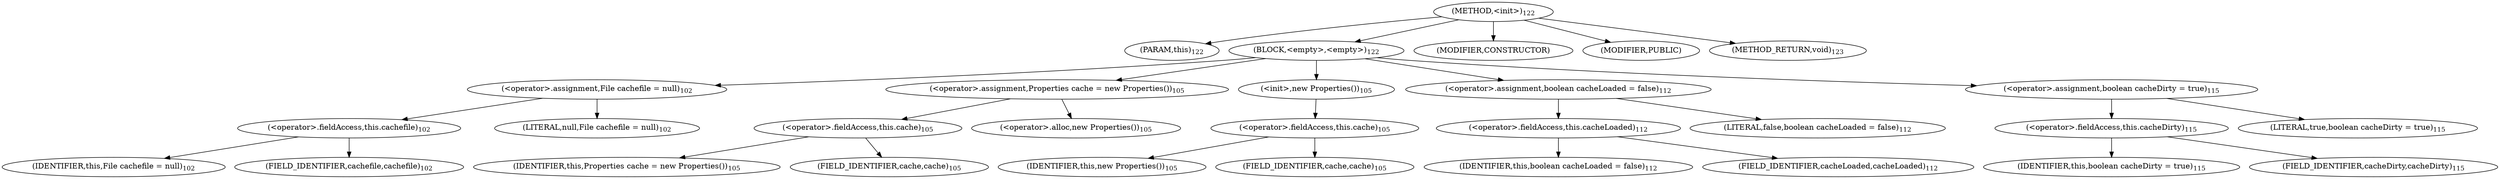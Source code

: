 digraph "&lt;init&gt;" {  
"45" [label = <(METHOD,&lt;init&gt;)<SUB>122</SUB>> ]
"46" [label = <(PARAM,this)<SUB>122</SUB>> ]
"47" [label = <(BLOCK,&lt;empty&gt;,&lt;empty&gt;)<SUB>122</SUB>> ]
"48" [label = <(&lt;operator&gt;.assignment,File cachefile = null)<SUB>102</SUB>> ]
"49" [label = <(&lt;operator&gt;.fieldAccess,this.cachefile)<SUB>102</SUB>> ]
"50" [label = <(IDENTIFIER,this,File cachefile = null)<SUB>102</SUB>> ]
"51" [label = <(FIELD_IDENTIFIER,cachefile,cachefile)<SUB>102</SUB>> ]
"52" [label = <(LITERAL,null,File cachefile = null)<SUB>102</SUB>> ]
"53" [label = <(&lt;operator&gt;.assignment,Properties cache = new Properties())<SUB>105</SUB>> ]
"54" [label = <(&lt;operator&gt;.fieldAccess,this.cache)<SUB>105</SUB>> ]
"55" [label = <(IDENTIFIER,this,Properties cache = new Properties())<SUB>105</SUB>> ]
"56" [label = <(FIELD_IDENTIFIER,cache,cache)<SUB>105</SUB>> ]
"57" [label = <(&lt;operator&gt;.alloc,new Properties())<SUB>105</SUB>> ]
"58" [label = <(&lt;init&gt;,new Properties())<SUB>105</SUB>> ]
"59" [label = <(&lt;operator&gt;.fieldAccess,this.cache)<SUB>105</SUB>> ]
"60" [label = <(IDENTIFIER,this,new Properties())<SUB>105</SUB>> ]
"61" [label = <(FIELD_IDENTIFIER,cache,cache)<SUB>105</SUB>> ]
"62" [label = <(&lt;operator&gt;.assignment,boolean cacheLoaded = false)<SUB>112</SUB>> ]
"63" [label = <(&lt;operator&gt;.fieldAccess,this.cacheLoaded)<SUB>112</SUB>> ]
"64" [label = <(IDENTIFIER,this,boolean cacheLoaded = false)<SUB>112</SUB>> ]
"65" [label = <(FIELD_IDENTIFIER,cacheLoaded,cacheLoaded)<SUB>112</SUB>> ]
"66" [label = <(LITERAL,false,boolean cacheLoaded = false)<SUB>112</SUB>> ]
"67" [label = <(&lt;operator&gt;.assignment,boolean cacheDirty = true)<SUB>115</SUB>> ]
"68" [label = <(&lt;operator&gt;.fieldAccess,this.cacheDirty)<SUB>115</SUB>> ]
"69" [label = <(IDENTIFIER,this,boolean cacheDirty = true)<SUB>115</SUB>> ]
"70" [label = <(FIELD_IDENTIFIER,cacheDirty,cacheDirty)<SUB>115</SUB>> ]
"71" [label = <(LITERAL,true,boolean cacheDirty = true)<SUB>115</SUB>> ]
"72" [label = <(MODIFIER,CONSTRUCTOR)> ]
"73" [label = <(MODIFIER,PUBLIC)> ]
"74" [label = <(METHOD_RETURN,void)<SUB>123</SUB>> ]
  "45" -> "46" 
  "45" -> "47" 
  "45" -> "72" 
  "45" -> "73" 
  "45" -> "74" 
  "47" -> "48" 
  "47" -> "53" 
  "47" -> "58" 
  "47" -> "62" 
  "47" -> "67" 
  "48" -> "49" 
  "48" -> "52" 
  "49" -> "50" 
  "49" -> "51" 
  "53" -> "54" 
  "53" -> "57" 
  "54" -> "55" 
  "54" -> "56" 
  "58" -> "59" 
  "59" -> "60" 
  "59" -> "61" 
  "62" -> "63" 
  "62" -> "66" 
  "63" -> "64" 
  "63" -> "65" 
  "67" -> "68" 
  "67" -> "71" 
  "68" -> "69" 
  "68" -> "70" 
}

